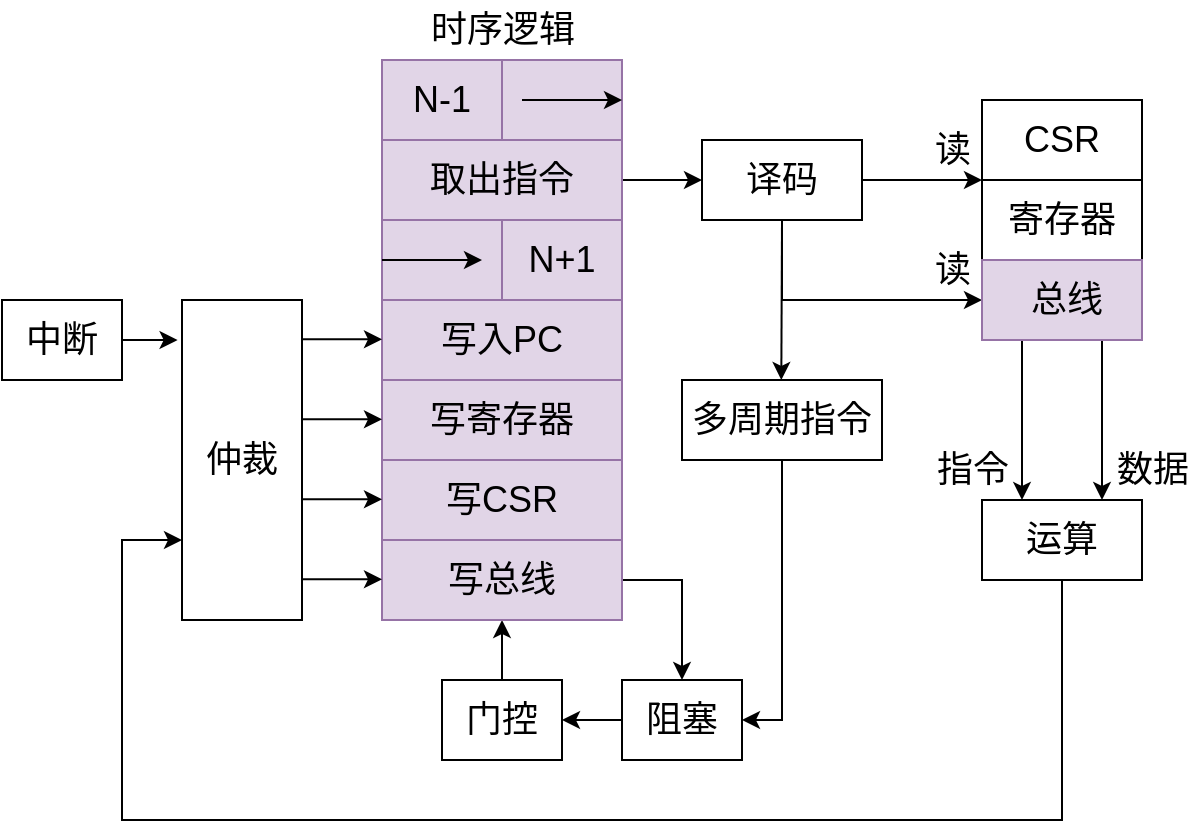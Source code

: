 <mxfile version="18.0.6" type="device"><diagram id="YtvwvDAg_z0UyHSXU93h" name="第 1 页"><mxGraphModel dx="716" dy="448" grid="1" gridSize="10" guides="1" tooltips="1" connect="1" arrows="1" fold="1" page="1" pageScale="1" pageWidth="827" pageHeight="1169" math="0" shadow="0"><root><mxCell id="0"/><mxCell id="1" parent="0"/><mxCell id="wCvRR9XunZOx0I9RR0Q8-1" value="" style="rounded=0;whiteSpace=wrap;html=1;fontSize=18;fillColor=#e1d5e7;strokeColor=#9673a6;" vertex="1" parent="1"><mxGeometry x="360" y="160" width="120" height="280" as="geometry"/></mxCell><mxCell id="wCvRR9XunZOx0I9RR0Q8-4" value="门控" style="rounded=0;whiteSpace=wrap;html=1;fontSize=18;" vertex="1" parent="1"><mxGeometry x="390" y="470" width="60" height="40" as="geometry"/></mxCell><mxCell id="wCvRR9XunZOx0I9RR0Q8-6" value="" style="endArrow=classic;html=1;rounded=0;fontSize=18;" edge="1" parent="1"><mxGeometry width="50" height="50" relative="1" as="geometry"><mxPoint x="420" y="470" as="sourcePoint"/><mxPoint x="420" y="440" as="targetPoint"/></mxGeometry></mxCell><mxCell id="wCvRR9XunZOx0I9RR0Q8-7" value="写寄存器" style="rounded=0;whiteSpace=wrap;html=1;fontSize=18;fillColor=#e1d5e7;strokeColor=#9673a6;" vertex="1" parent="1"><mxGeometry x="360" y="320" width="120" height="40" as="geometry"/></mxCell><mxCell id="wCvRR9XunZOx0I9RR0Q8-21" style="edgeStyle=orthogonalEdgeStyle;rounded=0;orthogonalLoop=1;jettySize=auto;html=1;exitX=1;exitY=0.5;exitDx=0;exitDy=0;entryX=0;entryY=0.5;entryDx=0;entryDy=0;fontSize=18;" edge="1" parent="1" source="wCvRR9XunZOx0I9RR0Q8-8" target="wCvRR9XunZOx0I9RR0Q8-20"><mxGeometry relative="1" as="geometry"/></mxCell><mxCell id="wCvRR9XunZOx0I9RR0Q8-8" value="取出指令" style="whiteSpace=wrap;html=1;fontSize=18;fillColor=#e1d5e7;strokeColor=#9673a6;" vertex="1" parent="1"><mxGeometry x="360" y="200" width="120" height="40" as="geometry"/></mxCell><mxCell id="wCvRR9XunZOx0I9RR0Q8-9" value="" style="endArrow=classic;html=1;rounded=0;fontSize=18;fillColor=#e1d5e7;strokeColor=#000000;" edge="1" parent="1"><mxGeometry width="50" height="50" relative="1" as="geometry"><mxPoint x="430" y="180" as="sourcePoint"/><mxPoint x="480" y="180" as="targetPoint"/></mxGeometry></mxCell><mxCell id="wCvRR9XunZOx0I9RR0Q8-10" value="写入PC" style="rounded=0;whiteSpace=wrap;html=1;fontSize=18;fillColor=#e1d5e7;strokeColor=#9673a6;" vertex="1" parent="1"><mxGeometry x="360" y="280" width="120" height="40" as="geometry"/></mxCell><mxCell id="wCvRR9XunZOx0I9RR0Q8-13" value="" style="endArrow=classic;html=1;rounded=0;fontSize=18;fillColor=#e1d5e7;strokeColor=#000000;" edge="1" parent="1"><mxGeometry width="50" height="50" relative="1" as="geometry"><mxPoint x="360" y="260" as="sourcePoint"/><mxPoint x="410" y="260" as="targetPoint"/></mxGeometry></mxCell><mxCell id="wCvRR9XunZOx0I9RR0Q8-15" value="N-1" style="rounded=0;whiteSpace=wrap;html=1;fontSize=18;fillColor=#e1d5e7;strokeColor=#9673a6;" vertex="1" parent="1"><mxGeometry x="360" y="160" width="60" height="40" as="geometry"/></mxCell><mxCell id="wCvRR9XunZOx0I9RR0Q8-16" value="N+1" style="rounded=0;whiteSpace=wrap;html=1;fontSize=18;fillColor=#e1d5e7;strokeColor=#9673a6;" vertex="1" parent="1"><mxGeometry x="420" y="240" width="60" height="40" as="geometry"/></mxCell><mxCell id="wCvRR9XunZOx0I9RR0Q8-58" style="edgeStyle=orthogonalEdgeStyle;rounded=0;orthogonalLoop=1;jettySize=auto;html=1;exitX=1;exitY=0.5;exitDx=0;exitDy=0;entryX=0.5;entryY=0;entryDx=0;entryDy=0;fontSize=18;" edge="1" parent="1" source="wCvRR9XunZOx0I9RR0Q8-17" target="wCvRR9XunZOx0I9RR0Q8-49"><mxGeometry relative="1" as="geometry"/></mxCell><mxCell id="wCvRR9XunZOx0I9RR0Q8-17" value="写总线" style="whiteSpace=wrap;html=1;fontSize=18;fillColor=#e1d5e7;strokeColor=#9673a6;" vertex="1" parent="1"><mxGeometry x="360" y="400" width="120" height="40" as="geometry"/></mxCell><mxCell id="wCvRR9XunZOx0I9RR0Q8-18" value="写CSR" style="whiteSpace=wrap;html=1;fontSize=18;fillColor=#e1d5e7;strokeColor=#9673a6;" vertex="1" parent="1"><mxGeometry x="360" y="360" width="120" height="40" as="geometry"/></mxCell><mxCell id="wCvRR9XunZOx0I9RR0Q8-19" value="时序逻辑" style="text;html=1;align=center;verticalAlign=middle;resizable=0;points=[];autosize=1;strokeColor=none;fillColor=none;fontSize=18;" vertex="1" parent="1"><mxGeometry x="375" y="130" width="90" height="30" as="geometry"/></mxCell><mxCell id="wCvRR9XunZOx0I9RR0Q8-25" style="edgeStyle=orthogonalEdgeStyle;rounded=0;orthogonalLoop=1;jettySize=auto;html=1;exitX=1;exitY=0.5;exitDx=0;exitDy=0;entryX=0;entryY=1;entryDx=0;entryDy=0;fontSize=18;" edge="1" parent="1" source="wCvRR9XunZOx0I9RR0Q8-20" target="wCvRR9XunZOx0I9RR0Q8-23"><mxGeometry relative="1" as="geometry"><Array as="points"><mxPoint x="640" y="220"/><mxPoint x="640" y="220"/></Array></mxGeometry></mxCell><mxCell id="wCvRR9XunZOx0I9RR0Q8-60" style="edgeStyle=orthogonalEdgeStyle;rounded=0;orthogonalLoop=1;jettySize=auto;html=1;exitX=0.5;exitY=1;exitDx=0;exitDy=0;entryX=0;entryY=0.5;entryDx=0;entryDy=0;fontSize=18;" edge="1" parent="1" source="wCvRR9XunZOx0I9RR0Q8-20" target="wCvRR9XunZOx0I9RR0Q8-37"><mxGeometry relative="1" as="geometry"/></mxCell><mxCell id="wCvRR9XunZOx0I9RR0Q8-20" value="译码" style="rounded=0;whiteSpace=wrap;html=1;fontSize=18;" vertex="1" parent="1"><mxGeometry x="520" y="200" width="80" height="40" as="geometry"/></mxCell><mxCell id="wCvRR9XunZOx0I9RR0Q8-22" value="寄存器" style="rounded=0;whiteSpace=wrap;html=1;fontSize=18;" vertex="1" parent="1"><mxGeometry x="660" y="220" width="80" height="40" as="geometry"/></mxCell><mxCell id="wCvRR9XunZOx0I9RR0Q8-23" value="CSR" style="whiteSpace=wrap;html=1;fontSize=18;" vertex="1" parent="1"><mxGeometry x="660" y="180" width="80" height="40" as="geometry"/></mxCell><mxCell id="wCvRR9XunZOx0I9RR0Q8-45" style="edgeStyle=orthogonalEdgeStyle;rounded=0;orthogonalLoop=1;jettySize=auto;html=1;exitX=0.5;exitY=1;exitDx=0;exitDy=0;entryX=0;entryY=0.75;entryDx=0;entryDy=0;fontSize=18;" edge="1" parent="1" source="wCvRR9XunZOx0I9RR0Q8-26" target="wCvRR9XunZOx0I9RR0Q8-39"><mxGeometry relative="1" as="geometry"><Array as="points"><mxPoint x="700" y="540"/><mxPoint x="230" y="540"/><mxPoint x="230" y="400"/></Array></mxGeometry></mxCell><mxCell id="wCvRR9XunZOx0I9RR0Q8-26" value="运算" style="rounded=0;whiteSpace=wrap;html=1;fontSize=18;" vertex="1" parent="1"><mxGeometry x="660" y="380" width="80" height="40" as="geometry"/></mxCell><mxCell id="wCvRR9XunZOx0I9RR0Q8-55" style="edgeStyle=orthogonalEdgeStyle;rounded=0;orthogonalLoop=1;jettySize=auto;html=1;exitX=0.5;exitY=1;exitDx=0;exitDy=0;entryX=1;entryY=0.5;entryDx=0;entryDy=0;fontSize=18;" edge="1" parent="1" source="wCvRR9XunZOx0I9RR0Q8-32" target="wCvRR9XunZOx0I9RR0Q8-49"><mxGeometry relative="1" as="geometry"/></mxCell><mxCell id="wCvRR9XunZOx0I9RR0Q8-32" value="多周期指令" style="whiteSpace=wrap;html=1;fontSize=18;" vertex="1" parent="1"><mxGeometry x="510" y="320" width="100" height="40" as="geometry"/></mxCell><mxCell id="wCvRR9XunZOx0I9RR0Q8-34" value="" style="endArrow=classic;html=1;rounded=0;fontSize=18;exitX=0.5;exitY=1;exitDx=0;exitDy=0;" edge="1" parent="1" source="wCvRR9XunZOx0I9RR0Q8-20"><mxGeometry width="50" height="50" relative="1" as="geometry"><mxPoint x="560" y="260" as="sourcePoint"/><mxPoint x="559.66" y="320" as="targetPoint"/></mxGeometry></mxCell><mxCell id="wCvRR9XunZOx0I9RR0Q8-36" value="读" style="text;html=1;align=center;verticalAlign=middle;resizable=0;points=[];autosize=1;strokeColor=none;fillColor=none;fontSize=18;" vertex="1" parent="1"><mxGeometry x="630" y="190" width="30" height="30" as="geometry"/></mxCell><mxCell id="wCvRR9XunZOx0I9RR0Q8-62" style="edgeStyle=orthogonalEdgeStyle;rounded=0;orthogonalLoop=1;jettySize=auto;html=1;exitX=0.25;exitY=1;exitDx=0;exitDy=0;entryX=0.25;entryY=0;entryDx=0;entryDy=0;fontSize=18;" edge="1" parent="1" source="wCvRR9XunZOx0I9RR0Q8-37" target="wCvRR9XunZOx0I9RR0Q8-26"><mxGeometry relative="1" as="geometry"/></mxCell><mxCell id="wCvRR9XunZOx0I9RR0Q8-63" style="edgeStyle=orthogonalEdgeStyle;rounded=0;orthogonalLoop=1;jettySize=auto;html=1;exitX=0.75;exitY=1;exitDx=0;exitDy=0;entryX=0.75;entryY=0;entryDx=0;entryDy=0;fontSize=18;" edge="1" parent="1" source="wCvRR9XunZOx0I9RR0Q8-37" target="wCvRR9XunZOx0I9RR0Q8-26"><mxGeometry relative="1" as="geometry"/></mxCell><mxCell id="wCvRR9XunZOx0I9RR0Q8-37" value="&amp;nbsp;总线" style="rounded=0;whiteSpace=wrap;html=1;fontSize=18;fillColor=#e1d5e7;strokeColor=#9673a6;" vertex="1" parent="1"><mxGeometry x="660" y="260" width="80" height="40" as="geometry"/></mxCell><mxCell id="wCvRR9XunZOx0I9RR0Q8-39" value="仲裁" style="rounded=0;whiteSpace=wrap;html=1;fontSize=18;" vertex="1" parent="1"><mxGeometry x="260" y="280" width="60" height="160" as="geometry"/></mxCell><mxCell id="wCvRR9XunZOx0I9RR0Q8-40" value="" style="endArrow=classic;html=1;rounded=0;fontSize=18;" edge="1" parent="1"><mxGeometry width="50" height="50" relative="1" as="geometry"><mxPoint x="320" y="299.66" as="sourcePoint"/><mxPoint x="360" y="299.66" as="targetPoint"/></mxGeometry></mxCell><mxCell id="wCvRR9XunZOx0I9RR0Q8-41" value="" style="endArrow=classic;html=1;rounded=0;fontSize=18;" edge="1" parent="1"><mxGeometry width="50" height="50" relative="1" as="geometry"><mxPoint x="320.0" y="339.66" as="sourcePoint"/><mxPoint x="360" y="339.66" as="targetPoint"/></mxGeometry></mxCell><mxCell id="wCvRR9XunZOx0I9RR0Q8-42" value="" style="endArrow=classic;html=1;rounded=0;fontSize=18;" edge="1" parent="1"><mxGeometry width="50" height="50" relative="1" as="geometry"><mxPoint x="320.0" y="379.66" as="sourcePoint"/><mxPoint x="360" y="379.66" as="targetPoint"/></mxGeometry></mxCell><mxCell id="wCvRR9XunZOx0I9RR0Q8-43" value="" style="endArrow=classic;html=1;rounded=0;fontSize=18;" edge="1" parent="1"><mxGeometry width="50" height="50" relative="1" as="geometry"><mxPoint x="320.0" y="419.66" as="sourcePoint"/><mxPoint x="360" y="419.66" as="targetPoint"/></mxGeometry></mxCell><mxCell id="wCvRR9XunZOx0I9RR0Q8-48" style="edgeStyle=orthogonalEdgeStyle;rounded=0;orthogonalLoop=1;jettySize=auto;html=1;exitX=1;exitY=0.5;exitDx=0;exitDy=0;entryX=-0.037;entryY=0.123;entryDx=0;entryDy=0;entryPerimeter=0;fontSize=18;" edge="1" parent="1" source="wCvRR9XunZOx0I9RR0Q8-47" target="wCvRR9XunZOx0I9RR0Q8-39"><mxGeometry relative="1" as="geometry"/></mxCell><mxCell id="wCvRR9XunZOx0I9RR0Q8-47" value="中断" style="whiteSpace=wrap;html=1;fontSize=18;" vertex="1" parent="1"><mxGeometry x="170" y="280" width="60" height="40" as="geometry"/></mxCell><mxCell id="wCvRR9XunZOx0I9RR0Q8-56" style="edgeStyle=orthogonalEdgeStyle;rounded=0;orthogonalLoop=1;jettySize=auto;html=1;exitX=0;exitY=0.5;exitDx=0;exitDy=0;entryX=1;entryY=0.5;entryDx=0;entryDy=0;fontSize=18;" edge="1" parent="1" source="wCvRR9XunZOx0I9RR0Q8-49" target="wCvRR9XunZOx0I9RR0Q8-4"><mxGeometry relative="1" as="geometry"/></mxCell><mxCell id="wCvRR9XunZOx0I9RR0Q8-49" value="阻塞" style="whiteSpace=wrap;html=1;fontSize=18;" vertex="1" parent="1"><mxGeometry x="480" y="470" width="60" height="40" as="geometry"/></mxCell><mxCell id="wCvRR9XunZOx0I9RR0Q8-61" value="读" style="text;html=1;align=center;verticalAlign=middle;resizable=0;points=[];autosize=1;strokeColor=none;fillColor=none;fontSize=18;" vertex="1" parent="1"><mxGeometry x="630" y="250" width="30" height="30" as="geometry"/></mxCell><mxCell id="wCvRR9XunZOx0I9RR0Q8-64" value="指令" style="text;html=1;align=center;verticalAlign=middle;resizable=0;points=[];autosize=1;strokeColor=none;fillColor=none;fontSize=18;" vertex="1" parent="1"><mxGeometry x="630" y="350" width="50" height="30" as="geometry"/></mxCell><mxCell id="wCvRR9XunZOx0I9RR0Q8-65" value="数据" style="text;html=1;align=center;verticalAlign=middle;resizable=0;points=[];autosize=1;strokeColor=none;fillColor=none;fontSize=18;" vertex="1" parent="1"><mxGeometry x="720" y="350" width="50" height="30" as="geometry"/></mxCell></root></mxGraphModel></diagram></mxfile>
